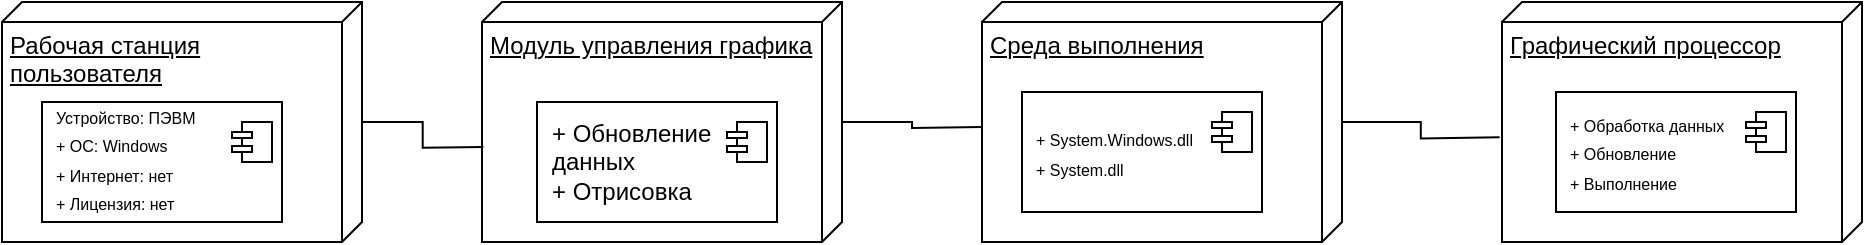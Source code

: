 <mxfile version="22.0.3" type="device">
  <diagram name="Страница — 1" id="Dh7QaD4OQFaFMlAdhQWX">
    <mxGraphModel dx="978" dy="571" grid="0" gridSize="10" guides="1" tooltips="1" connect="1" arrows="1" fold="1" page="0" pageScale="1" pageWidth="827" pageHeight="1169" math="0" shadow="0">
      <root>
        <mxCell id="0" />
        <mxCell id="1" parent="0" />
        <mxCell id="xkeuetgRdyADAk8pHQei-1" value="Рабочая станция пользователя" style="verticalAlign=top;align=left;spacingTop=8;spacingLeft=2;spacingRight=12;shape=cube;size=10;direction=south;fontStyle=4;html=1;whiteSpace=wrap;" parent="1" vertex="1">
          <mxGeometry x="50" y="155" width="180" height="120" as="geometry" />
        </mxCell>
        <mxCell id="xkeuetgRdyADAk8pHQei-22" style="edgeStyle=orthogonalEdgeStyle;rounded=0;orthogonalLoop=1;jettySize=auto;html=1;entryX=0;entryY=0.25;entryDx=0;entryDy=0;endArrow=none;endFill=0;" parent="1" source="xkeuetgRdyADAk8pHQei-13" edge="1">
          <mxGeometry relative="1" as="geometry">
            <mxPoint x="540" y="217.5" as="targetPoint" />
          </mxGeometry>
        </mxCell>
        <mxCell id="xkeuetgRdyADAk8pHQei-13" value="Модуль управления графика" style="verticalAlign=top;align=left;spacingTop=8;spacingLeft=2;spacingRight=12;shape=cube;size=10;direction=south;fontStyle=4;html=1;whiteSpace=wrap;" parent="1" vertex="1">
          <mxGeometry x="290" y="155" width="180" height="120" as="geometry" />
        </mxCell>
        <mxCell id="xkeuetgRdyADAk8pHQei-15" value="Среда выполнения" style="verticalAlign=top;align=left;spacingTop=8;spacingLeft=2;spacingRight=12;shape=cube;size=10;direction=south;fontStyle=4;html=1;whiteSpace=wrap;" parent="1" vertex="1">
          <mxGeometry x="540" y="155" width="180" height="120" as="geometry" />
        </mxCell>
        <mxCell id="xkeuetgRdyADAk8pHQei-18" value="Графический процессор" style="verticalAlign=top;align=left;spacingTop=8;spacingLeft=2;spacingRight=12;shape=cube;size=10;direction=south;fontStyle=4;html=1;whiteSpace=wrap;" parent="1" vertex="1">
          <mxGeometry x="800" y="155" width="180" height="120" as="geometry" />
        </mxCell>
        <mxCell id="xkeuetgRdyADAk8pHQei-20" style="edgeStyle=orthogonalEdgeStyle;rounded=0;orthogonalLoop=1;jettySize=auto;html=1;entryX=0.004;entryY=0.392;entryDx=0;entryDy=0;entryPerimeter=0;endArrow=none;endFill=0;" parent="1" source="xkeuetgRdyADAk8pHQei-1" edge="1">
          <mxGeometry relative="1" as="geometry">
            <mxPoint x="290.68" y="227.44" as="targetPoint" />
          </mxGeometry>
        </mxCell>
        <mxCell id="xkeuetgRdyADAk8pHQei-23" style="edgeStyle=orthogonalEdgeStyle;rounded=0;orthogonalLoop=1;jettySize=auto;html=1;entryX=-0.007;entryY=0.324;entryDx=0;entryDy=0;entryPerimeter=0;endArrow=none;endFill=0;" parent="1" source="xkeuetgRdyADAk8pHQei-15" edge="1">
          <mxGeometry relative="1" as="geometry">
            <mxPoint x="798.81" y="222.68" as="targetPoint" />
          </mxGeometry>
        </mxCell>
        <mxCell id="q_KWY7uPeZ9tIYDB034l-3" value="" style="group" vertex="1" connectable="0" parent="1">
          <mxGeometry x="70" y="205" width="125" height="60" as="geometry" />
        </mxCell>
        <mxCell id="q_KWY7uPeZ9tIYDB034l-1" value="" style="rounded=0;whiteSpace=wrap;html=1;" vertex="1" parent="q_KWY7uPeZ9tIYDB034l-3">
          <mxGeometry width="120" height="60" as="geometry" />
        </mxCell>
        <mxCell id="xkeuetgRdyADAk8pHQei-12" value="&lt;font style=&quot;font-size: 8px;&quot;&gt;Устройство: ПЭВМ&lt;br&gt;+ ОС: Windows&lt;br&gt;+ Интернет: нет&lt;br&gt;+ Лицензия: нет&lt;/font&gt;" style="text;html=1;strokeColor=none;fillColor=none;align=left;verticalAlign=middle;whiteSpace=wrap;rounded=0;" parent="q_KWY7uPeZ9tIYDB034l-3" vertex="1">
          <mxGeometry x="5" width="120" height="55" as="geometry" />
        </mxCell>
        <mxCell id="q_KWY7uPeZ9tIYDB034l-2" value="" style="html=1;outlineConnect=0;whiteSpace=wrap;shape=mxgraph.archimate3.component;" vertex="1" parent="q_KWY7uPeZ9tIYDB034l-3">
          <mxGeometry x="95" y="10" width="20" height="20" as="geometry" />
        </mxCell>
        <mxCell id="q_KWY7uPeZ9tIYDB034l-4" value="" style="group" vertex="1" connectable="0" parent="1">
          <mxGeometry x="317.5" y="205" width="125" height="60" as="geometry" />
        </mxCell>
        <mxCell id="q_KWY7uPeZ9tIYDB034l-5" value="" style="rounded=0;whiteSpace=wrap;html=1;" vertex="1" parent="q_KWY7uPeZ9tIYDB034l-4">
          <mxGeometry width="120" height="60" as="geometry" />
        </mxCell>
        <mxCell id="q_KWY7uPeZ9tIYDB034l-7" value="" style="html=1;outlineConnect=0;whiteSpace=wrap;shape=mxgraph.archimate3.component;" vertex="1" parent="q_KWY7uPeZ9tIYDB034l-4">
          <mxGeometry x="95" y="10" width="20" height="20" as="geometry" />
        </mxCell>
        <mxCell id="q_KWY7uPeZ9tIYDB034l-6" value="+ Обновление данных&lt;br style=&quot;border-color: var(--border-color);&quot;&gt;+ Отрисовка" style="text;html=1;strokeColor=none;fillColor=none;align=left;verticalAlign=middle;whiteSpace=wrap;rounded=0;" vertex="1" parent="q_KWY7uPeZ9tIYDB034l-4">
          <mxGeometry x="5" y="2.5" width="120" height="55" as="geometry" />
        </mxCell>
        <mxCell id="q_KWY7uPeZ9tIYDB034l-9" value="" style="group" vertex="1" connectable="0" parent="1">
          <mxGeometry x="560" y="200" width="125" height="60" as="geometry" />
        </mxCell>
        <mxCell id="q_KWY7uPeZ9tIYDB034l-10" value="" style="rounded=0;whiteSpace=wrap;html=1;" vertex="1" parent="q_KWY7uPeZ9tIYDB034l-9">
          <mxGeometry width="120" height="60" as="geometry" />
        </mxCell>
        <mxCell id="q_KWY7uPeZ9tIYDB034l-11" value="" style="html=1;outlineConnect=0;whiteSpace=wrap;shape=mxgraph.archimate3.component;" vertex="1" parent="q_KWY7uPeZ9tIYDB034l-9">
          <mxGeometry x="95" y="10" width="20" height="20" as="geometry" />
        </mxCell>
        <mxCell id="q_KWY7uPeZ9tIYDB034l-12" value="&lt;font style=&quot;font-size: 8px;&quot;&gt;+&lt;font style=&quot;font-size: 8px;&quot;&gt; &lt;/font&gt;&lt;/font&gt;&lt;font style=&quot;font-size: 8px;&quot;&gt;System.Windows.dll&lt;br style=&quot;border-color: var(--border-color);&quot;&gt;+ System.dll&lt;/font&gt;" style="text;html=1;strokeColor=none;fillColor=none;align=left;verticalAlign=middle;whiteSpace=wrap;rounded=0;" vertex="1" parent="q_KWY7uPeZ9tIYDB034l-9">
          <mxGeometry x="5" y="2.5" width="120" height="55" as="geometry" />
        </mxCell>
        <mxCell id="q_KWY7uPeZ9tIYDB034l-14" value="" style="group" vertex="1" connectable="0" parent="1">
          <mxGeometry x="827" y="200" width="125" height="60" as="geometry" />
        </mxCell>
        <mxCell id="q_KWY7uPeZ9tIYDB034l-15" value="" style="rounded=0;whiteSpace=wrap;html=1;" vertex="1" parent="q_KWY7uPeZ9tIYDB034l-14">
          <mxGeometry width="120" height="60" as="geometry" />
        </mxCell>
        <mxCell id="q_KWY7uPeZ9tIYDB034l-16" value="" style="html=1;outlineConnect=0;whiteSpace=wrap;shape=mxgraph.archimate3.component;" vertex="1" parent="q_KWY7uPeZ9tIYDB034l-14">
          <mxGeometry x="95" y="10" width="20" height="20" as="geometry" />
        </mxCell>
        <mxCell id="q_KWY7uPeZ9tIYDB034l-17" value="&lt;font style=&quot;font-size: 8px;&quot;&gt;+ Обработка данных&lt;br style=&quot;border-color: var(--border-color);&quot;&gt;+ Обновление&lt;br style=&quot;border-color: var(--border-color);&quot;&gt;+ Выполнение&lt;/font&gt;" style="text;html=1;strokeColor=none;fillColor=none;align=left;verticalAlign=middle;whiteSpace=wrap;rounded=0;" vertex="1" parent="q_KWY7uPeZ9tIYDB034l-14">
          <mxGeometry x="5" y="2.5" width="120" height="55" as="geometry" />
        </mxCell>
      </root>
    </mxGraphModel>
  </diagram>
</mxfile>
